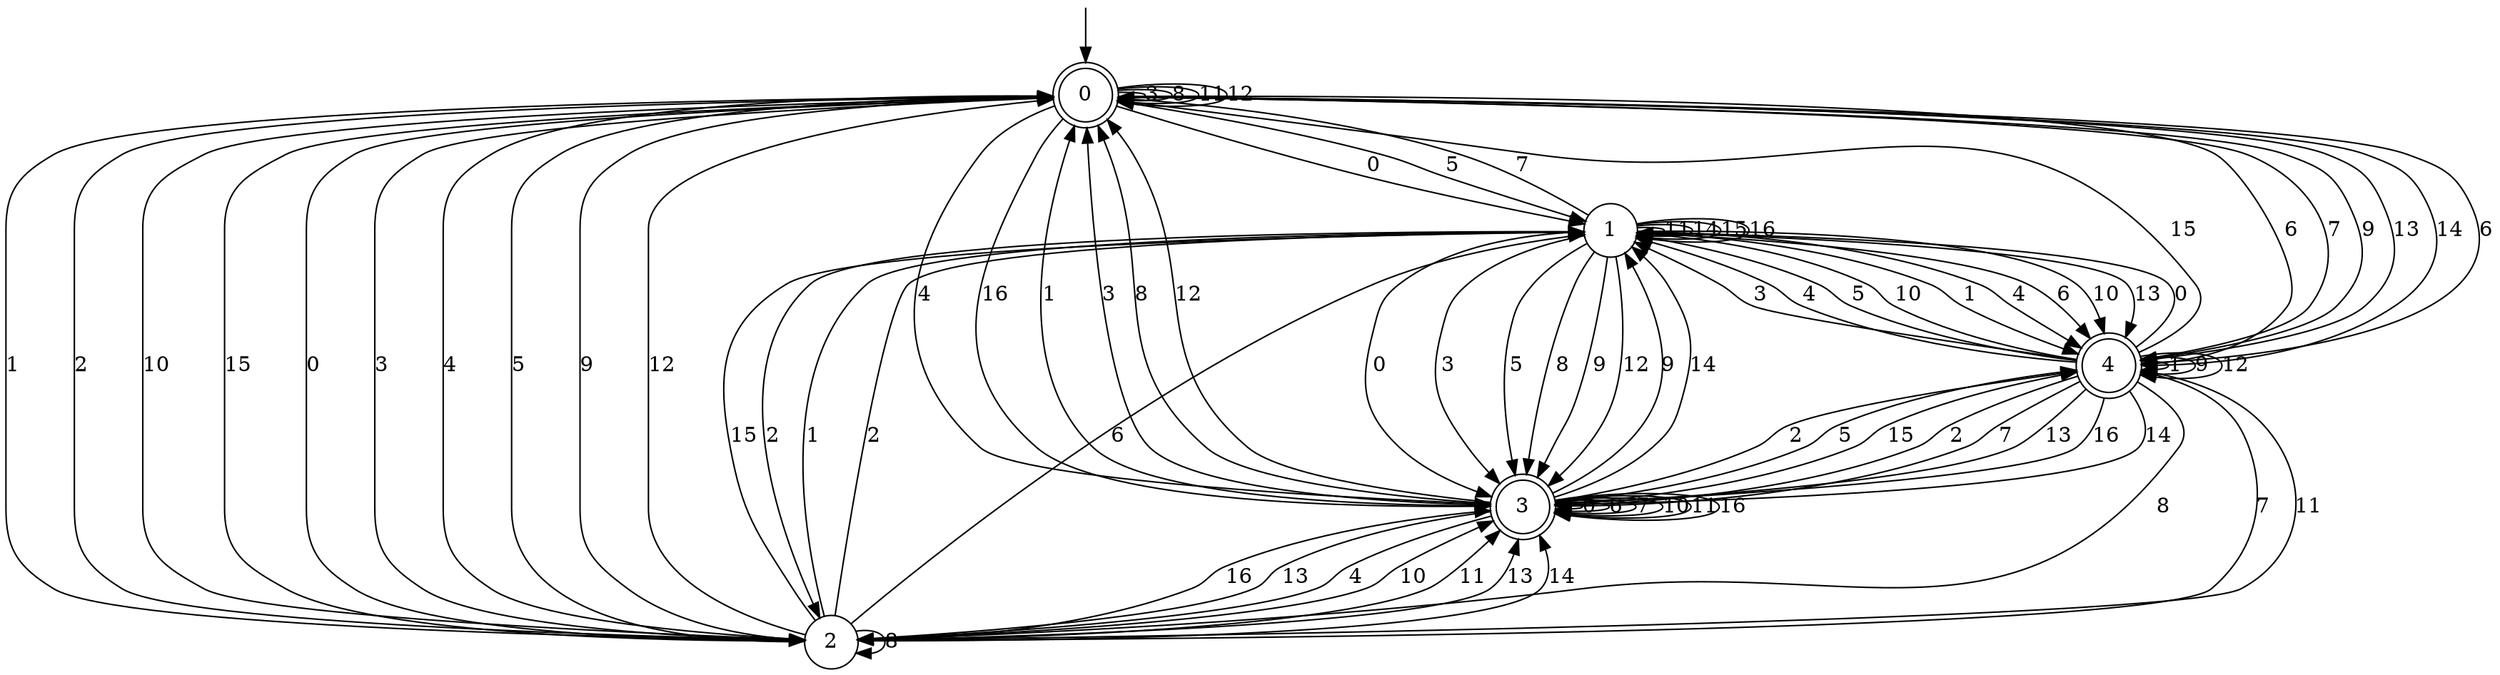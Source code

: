 digraph g {

	s0 [shape="doublecircle" label="0"];
	s1 [shape="circle" label="1"];
	s2 [shape="circle" label="2"];
	s3 [shape="doublecircle" label="3"];
	s4 [shape="doublecircle" label="4"];
	s0 -> s1 [label="0"];
	s0 -> s2 [label="1"];
	s0 -> s2 [label="2"];
	s0 -> s0 [label="3"];
	s0 -> s3 [label="4"];
	s0 -> s1 [label="5"];
	s0 -> s4 [label="6"];
	s0 -> s4 [label="7"];
	s0 -> s0 [label="8"];
	s0 -> s4 [label="9"];
	s0 -> s2 [label="10"];
	s0 -> s0 [label="11"];
	s0 -> s0 [label="12"];
	s0 -> s4 [label="13"];
	s0 -> s4 [label="14"];
	s0 -> s2 [label="15"];
	s0 -> s3 [label="16"];
	s1 -> s3 [label="0"];
	s1 -> s4 [label="1"];
	s1 -> s2 [label="2"];
	s1 -> s3 [label="3"];
	s1 -> s4 [label="4"];
	s1 -> s3 [label="5"];
	s1 -> s4 [label="6"];
	s1 -> s0 [label="7"];
	s1 -> s3 [label="8"];
	s1 -> s3 [label="9"];
	s1 -> s4 [label="10"];
	s1 -> s1 [label="11"];
	s1 -> s3 [label="12"];
	s1 -> s4 [label="13"];
	s1 -> s1 [label="14"];
	s1 -> s1 [label="15"];
	s1 -> s1 [label="16"];
	s2 -> s0 [label="0"];
	s2 -> s1 [label="1"];
	s2 -> s1 [label="2"];
	s2 -> s0 [label="3"];
	s2 -> s0 [label="4"];
	s2 -> s0 [label="5"];
	s2 -> s1 [label="6"];
	s2 -> s4 [label="7"];
	s2 -> s2 [label="8"];
	s2 -> s0 [label="9"];
	s2 -> s3 [label="10"];
	s2 -> s3 [label="11"];
	s2 -> s0 [label="12"];
	s2 -> s3 [label="13"];
	s2 -> s3 [label="14"];
	s2 -> s1 [label="15"];
	s2 -> s3 [label="16"];
	s3 -> s3 [label="0"];
	s3 -> s0 [label="1"];
	s3 -> s4 [label="2"];
	s3 -> s0 [label="3"];
	s3 -> s2 [label="4"];
	s3 -> s4 [label="5"];
	s3 -> s3 [label="6"];
	s3 -> s3 [label="7"];
	s3 -> s0 [label="8"];
	s3 -> s1 [label="9"];
	s3 -> s3 [label="10"];
	s3 -> s3 [label="11"];
	s3 -> s0 [label="12"];
	s3 -> s2 [label="13"];
	s3 -> s1 [label="14"];
	s3 -> s4 [label="15"];
	s3 -> s3 [label="16"];
	s4 -> s1 [label="0"];
	s4 -> s4 [label="1"];
	s4 -> s3 [label="2"];
	s4 -> s1 [label="3"];
	s4 -> s1 [label="4"];
	s4 -> s1 [label="5"];
	s4 -> s0 [label="6"];
	s4 -> s3 [label="7"];
	s4 -> s2 [label="8"];
	s4 -> s4 [label="9"];
	s4 -> s1 [label="10"];
	s4 -> s2 [label="11"];
	s4 -> s4 [label="12"];
	s4 -> s3 [label="13"];
	s4 -> s3 [label="14"];
	s4 -> s0 [label="15"];
	s4 -> s3 [label="16"];

__start0 [label="" shape="none" width="0" height="0"];
__start0 -> s0;

}
